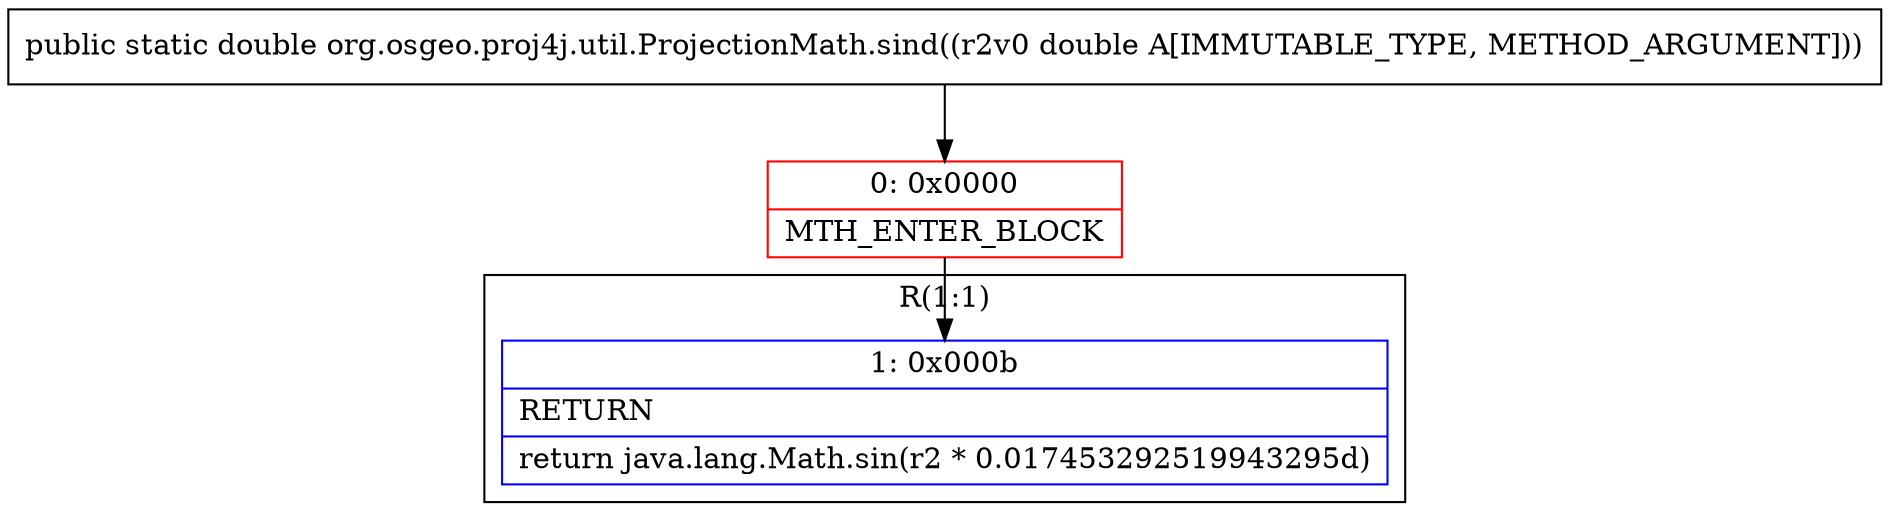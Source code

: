 digraph "CFG fororg.osgeo.proj4j.util.ProjectionMath.sind(D)D" {
subgraph cluster_Region_1669085085 {
label = "R(1:1)";
node [shape=record,color=blue];
Node_1 [shape=record,label="{1\:\ 0x000b|RETURN\l|return java.lang.Math.sin(r2 * 0.017453292519943295d)\l}"];
}
Node_0 [shape=record,color=red,label="{0\:\ 0x0000|MTH_ENTER_BLOCK\l}"];
MethodNode[shape=record,label="{public static double org.osgeo.proj4j.util.ProjectionMath.sind((r2v0 double A[IMMUTABLE_TYPE, METHOD_ARGUMENT])) }"];
MethodNode -> Node_0;
Node_0 -> Node_1;
}

